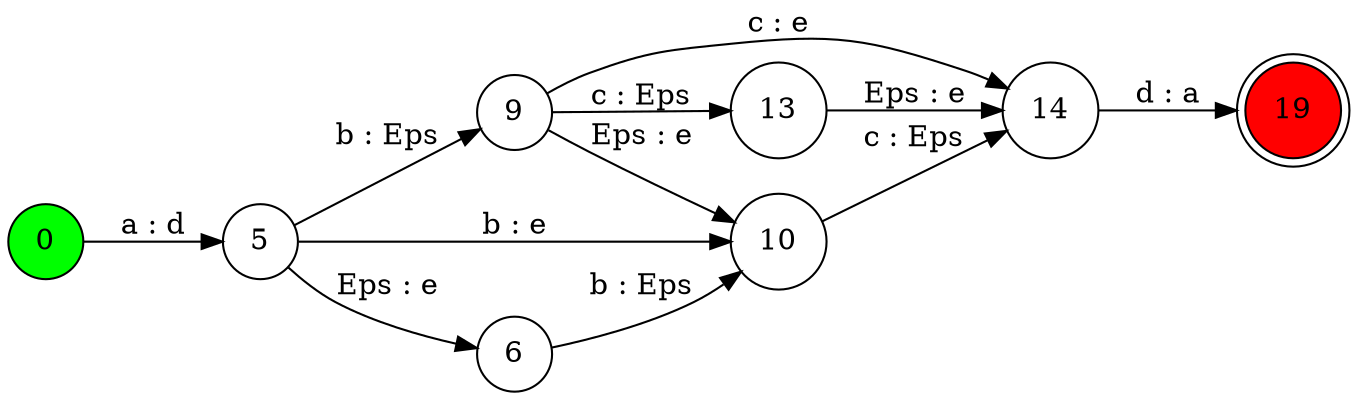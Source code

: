 digraph G {
rankdir = LR
node [shape = circle]
0[style=filled, fillcolor=green]
19[shape = doublecircle, style=filled, fillcolor=red]
{ rank=same; 0 }
{ rank=min; 0 }
{ rank=same; 19 }
{ rank=max; 19 }
0 -> 5 [label="a : d"]; 
5 -> 10 [label="b : e"]; 
5 -> 9 [label="b : Eps"]; 
5 -> 6 [label="Eps : e"]; 
10 -> 14 [label="c : Eps"]; 
9 -> 14 [label="c : e"]; 
9 -> 13 [label="c : Eps"]; 
9 -> 10 [label="Eps : e"]; 
14 -> 19 [label="d : a"]; 
6 -> 10 [label="b : Eps"]; 
13 -> 14 [label="Eps : e"]; 

}